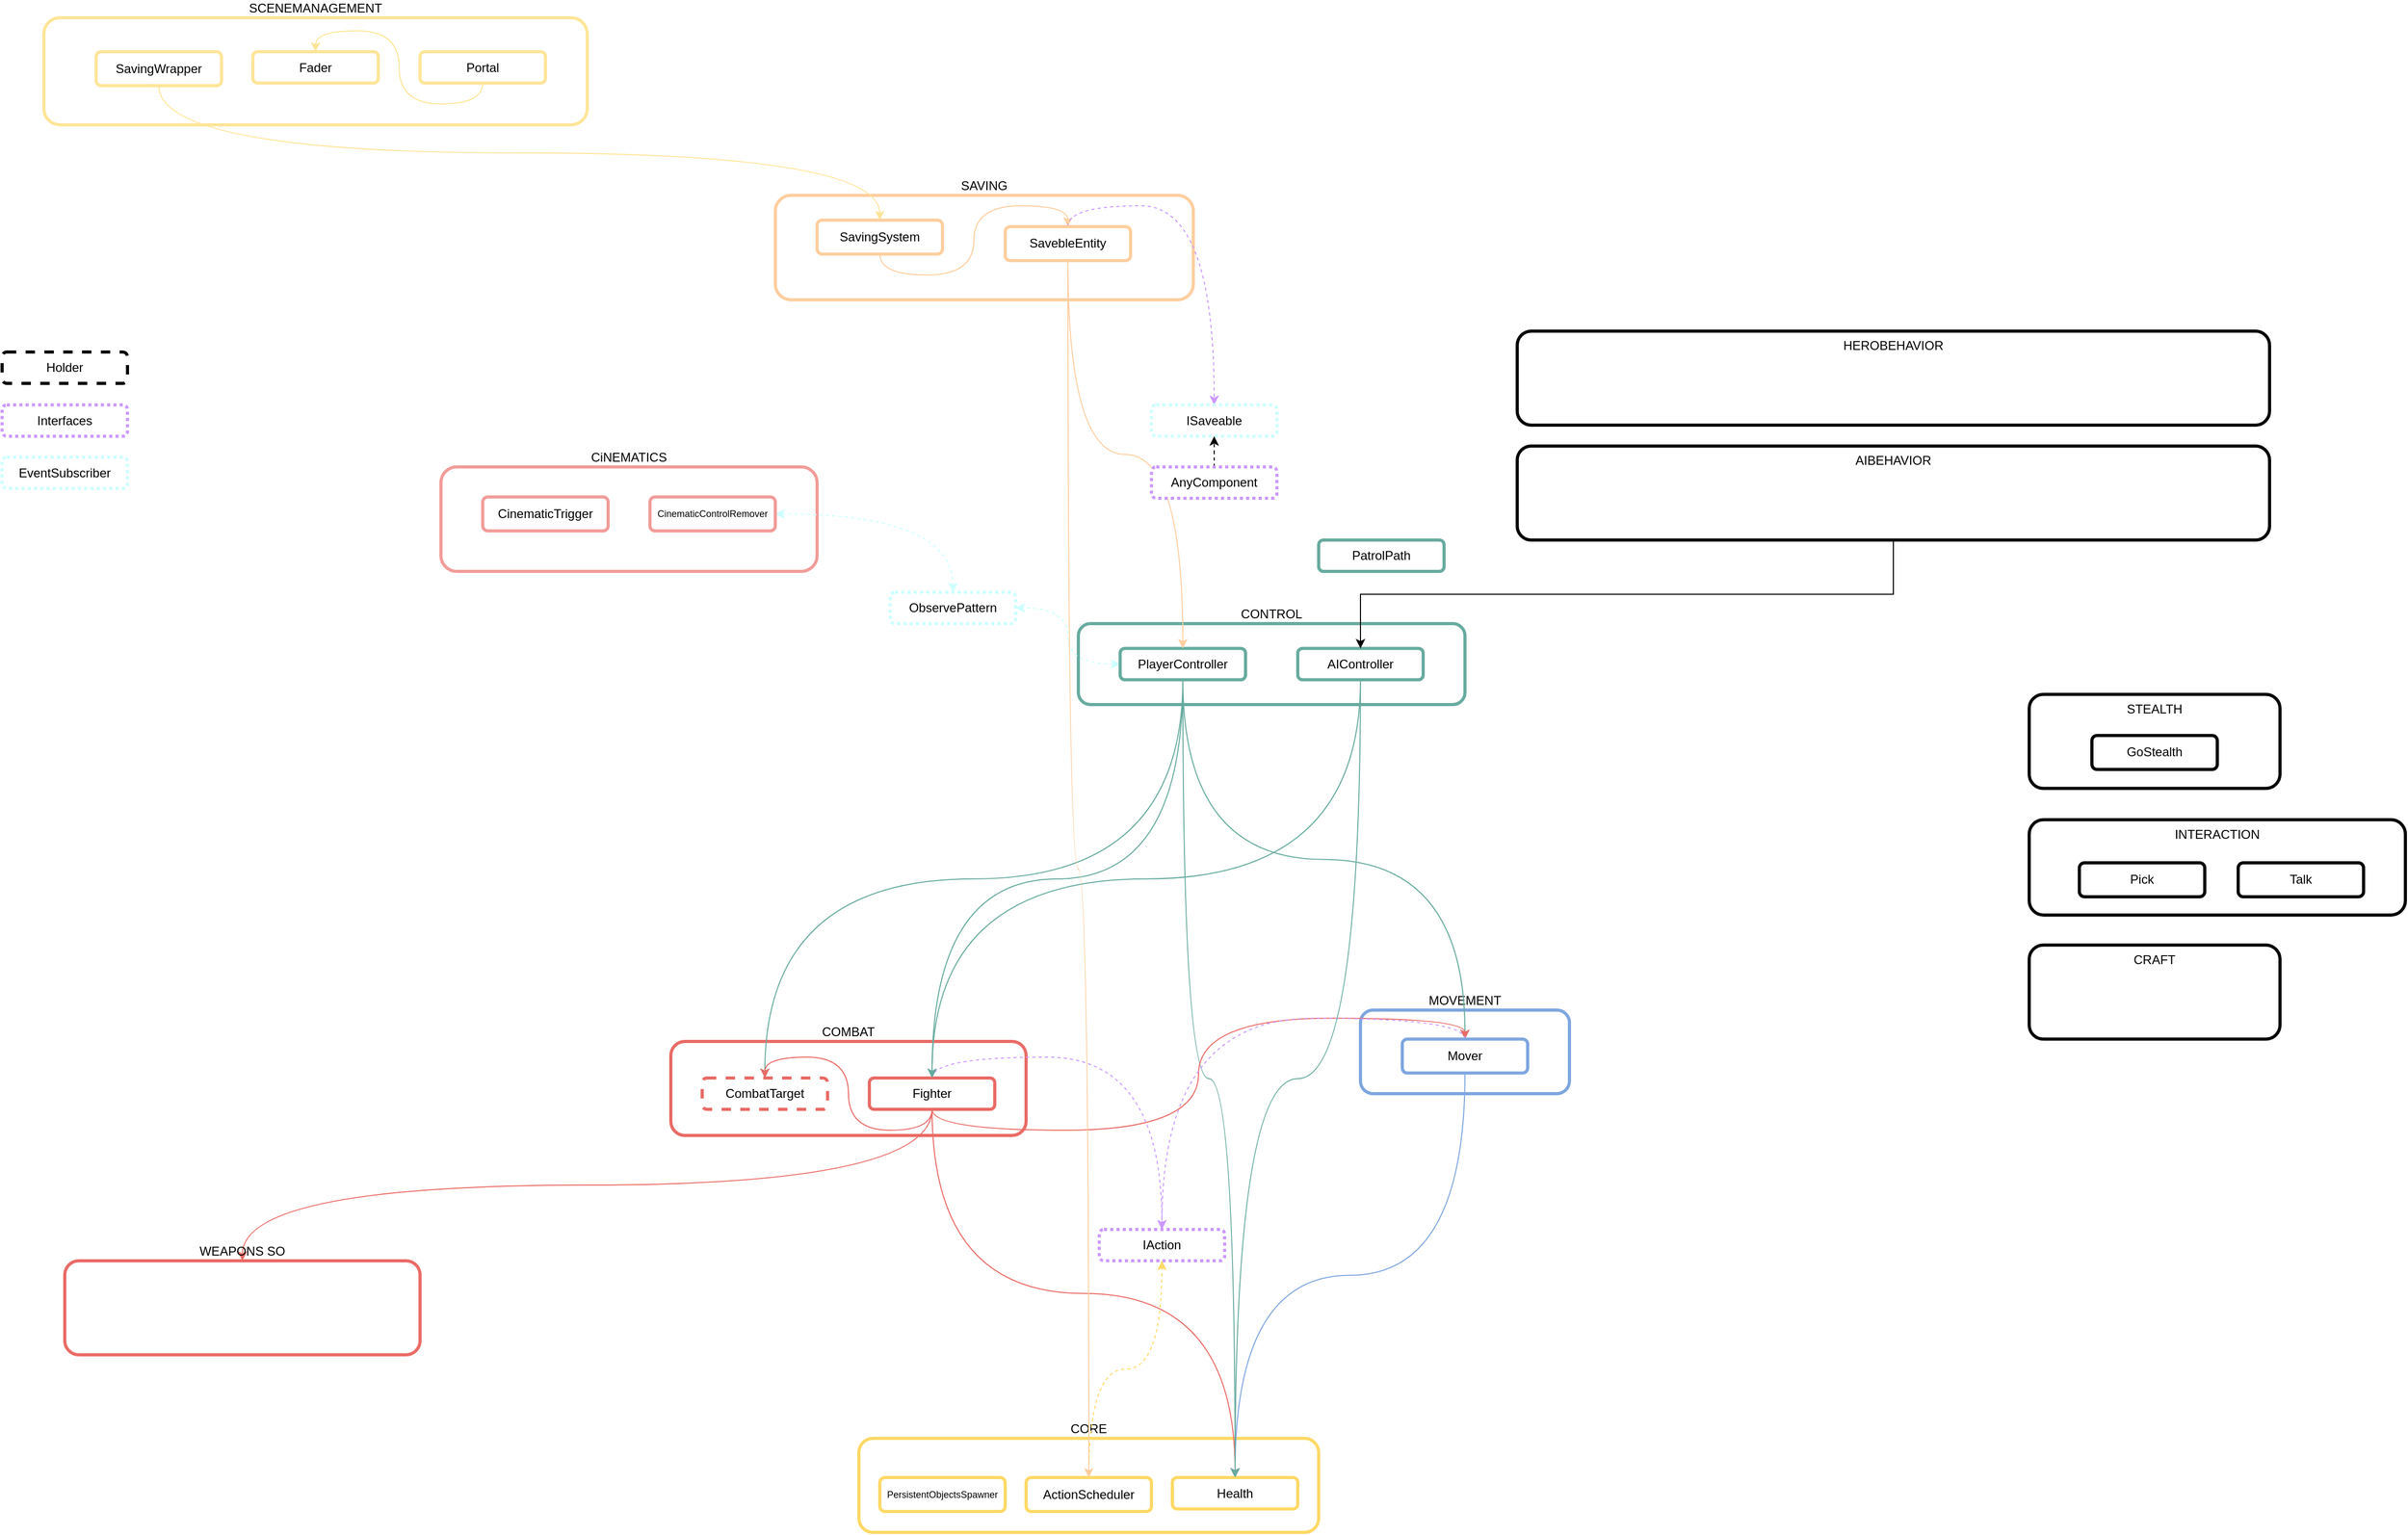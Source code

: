 <mxfile version="13.9.9" type="device"><diagram id="zX314c2a0iVQKS1Djk37" name="Page-1"><mxGraphModel dx="1273" dy="1814" grid="1" gridSize="10" guides="1" tooltips="1" connect="1" arrows="1" fold="1" page="0" pageScale="1" pageWidth="1169" pageHeight="827" math="0" shadow="0"><root><mxCell id="0"/><mxCell id="1" parent="0"/><mxCell id="iRH559UZHxlroSiiS6P8-4" value="CONTROL" style="rounded=1;whiteSpace=wrap;html=1;strokeWidth=3;align=center;labelPosition=center;verticalLabelPosition=top;verticalAlign=bottom;strokeColor=#67AB9F;" parent="1" vertex="1"><mxGeometry x="1730" y="-70" width="370" height="77.5" as="geometry"/></mxCell><mxCell id="iRH559UZHxlroSiiS6P8-5" value="COMBAT" style="rounded=1;whiteSpace=wrap;html=1;strokeWidth=3;align=center;labelPosition=center;verticalLabelPosition=top;verticalAlign=bottom;strokeColor=#EA6B66;" parent="1" vertex="1"><mxGeometry x="1340" y="330" width="340" height="90" as="geometry"/></mxCell><mxCell id="iRH559UZHxlroSiiS6P8-6" value="MOVEMENT" style="rounded=1;whiteSpace=wrap;html=1;strokeWidth=3;align=center;labelPosition=center;verticalLabelPosition=top;verticalAlign=bottom;strokeColor=#7EA6E0;" parent="1" vertex="1"><mxGeometry x="2000" y="300" width="200" height="80" as="geometry"/></mxCell><mxCell id="iRH559UZHxlroSiiS6P8-7" value="CORE" style="rounded=1;whiteSpace=wrap;html=1;strokeWidth=3;align=center;labelPosition=center;verticalLabelPosition=top;verticalAlign=bottom;strokeColor=#FFD966;" parent="1" vertex="1"><mxGeometry x="1520" y="710" width="440" height="90" as="geometry"/></mxCell><mxCell id="iRH559UZHxlroSiiS6P8-12" style="edgeStyle=orthogonalEdgeStyle;curved=1;rounded=0;orthogonalLoop=1;jettySize=auto;html=1;exitX=0.5;exitY=1;exitDx=0;exitDy=0;strokeColor=#67AB9F;" parent="1" source="iRH559UZHxlroSiiS6P8-8" target="iRH559UZHxlroSiiS6P8-9" edge="1"><mxGeometry relative="1" as="geometry"/></mxCell><mxCell id="iRH559UZHxlroSiiS6P8-13" style="edgeStyle=orthogonalEdgeStyle;curved=1;rounded=0;orthogonalLoop=1;jettySize=auto;html=1;exitX=0.5;exitY=1;exitDx=0;exitDy=0;strokeColor=#67AB9F;" parent="1" source="iRH559UZHxlroSiiS6P8-8" target="iRH559UZHxlroSiiS6P8-10" edge="1"><mxGeometry relative="1" as="geometry"/></mxCell><mxCell id="iRH559UZHxlroSiiS6P8-14" style="edgeStyle=orthogonalEdgeStyle;curved=1;rounded=0;orthogonalLoop=1;jettySize=auto;html=1;exitX=0.5;exitY=1;exitDx=0;exitDy=0;strokeColor=#67AB9F;" parent="1" source="iRH559UZHxlroSiiS6P8-8" target="iRH559UZHxlroSiiS6P8-11" edge="1"><mxGeometry relative="1" as="geometry"/></mxCell><mxCell id="kNCLd0JwzTP5LptZBHXd-3" style="edgeStyle=orthogonalEdgeStyle;rounded=0;orthogonalLoop=1;jettySize=auto;html=1;exitX=0.5;exitY=1;exitDx=0;exitDy=0;entryX=0.5;entryY=0;entryDx=0;entryDy=0;curved=1;strokeColor=#67AB9F;" parent="1" source="iRH559UZHxlroSiiS6P8-8" target="iRH559UZHxlroSiiS6P8-15" edge="1"><mxGeometry relative="1" as="geometry"/></mxCell><mxCell id="N1wHUoAwiyRKqID2jfQn-6" style="edgeStyle=orthogonalEdgeStyle;curved=1;rounded=0;orthogonalLoop=1;jettySize=auto;html=1;exitX=0;exitY=0.5;exitDx=0;exitDy=0;entryX=1;entryY=0.5;entryDx=0;entryDy=0;dashed=1;strokeColor=#CCFFFF;startArrow=classic;startFill=1;" parent="1" source="iRH559UZHxlroSiiS6P8-8" target="N1wHUoAwiyRKqID2jfQn-3" edge="1"><mxGeometry relative="1" as="geometry"/></mxCell><mxCell id="iRH559UZHxlroSiiS6P8-8" value="PlayerController" style="rounded=1;whiteSpace=wrap;html=1;strokeWidth=3;strokeColor=#67AB9F;" parent="1" vertex="1"><mxGeometry x="1770" y="-46.25" width="120" height="30" as="geometry"/></mxCell><mxCell id="iRH559UZHxlroSiiS6P8-9" value="CombatTarget" style="rounded=1;whiteSpace=wrap;html=1;strokeWidth=3;dashed=1;strokeColor=#EA6B66;" parent="1" vertex="1"><mxGeometry x="1370" y="365" width="120" height="30" as="geometry"/></mxCell><mxCell id="iRH559UZHxlroSiiS6P8-24" style="edgeStyle=orthogonalEdgeStyle;curved=1;rounded=0;orthogonalLoop=1;jettySize=auto;html=1;exitX=0.5;exitY=1;exitDx=0;exitDy=0;entryX=0.5;entryY=0;entryDx=0;entryDy=0;strokeColor=#EA6B66;" parent="1" source="iRH559UZHxlroSiiS6P8-10" target="iRH559UZHxlroSiiS6P8-9" edge="1"><mxGeometry relative="1" as="geometry"/></mxCell><mxCell id="kNCLd0JwzTP5LptZBHXd-7" style="edgeStyle=orthogonalEdgeStyle;curved=1;rounded=0;orthogonalLoop=1;jettySize=auto;html=1;exitX=0.5;exitY=1;exitDx=0;exitDy=0;strokeColor=#EA6B66;" parent="1" source="iRH559UZHxlroSiiS6P8-10" target="iRH559UZHxlroSiiS6P8-15" edge="1"><mxGeometry relative="1" as="geometry"/></mxCell><mxCell id="kNCLd0JwzTP5LptZBHXd-11" style="edgeStyle=orthogonalEdgeStyle;curved=1;rounded=0;orthogonalLoop=1;jettySize=auto;html=1;exitX=0.5;exitY=1;exitDx=0;exitDy=0;entryX=0.5;entryY=0;entryDx=0;entryDy=0;strokeColor=#EA6B66;fontSize=11;" parent="1" source="iRH559UZHxlroSiiS6P8-10" target="iRH559UZHxlroSiiS6P8-11" edge="1"><mxGeometry relative="1" as="geometry"/></mxCell><mxCell id="ViICGSx4NlkoQtT_HBVr-2" style="edgeStyle=orthogonalEdgeStyle;rounded=0;orthogonalLoop=1;jettySize=auto;html=1;exitX=0.5;exitY=0;exitDx=0;exitDy=0;curved=1;strokeColor=#CC99FF;dashed=1;" edge="1" parent="1" source="iRH559UZHxlroSiiS6P8-10" target="iRH559UZHxlroSiiS6P8-19"><mxGeometry relative="1" as="geometry"/></mxCell><mxCell id="ViICGSx4NlkoQtT_HBVr-11" style="edgeStyle=orthogonalEdgeStyle;curved=1;rounded=0;orthogonalLoop=1;jettySize=auto;html=1;exitX=0.5;exitY=1;exitDx=0;exitDy=0;strokeColor=#EA6B66;" edge="1" parent="1" source="iRH559UZHxlroSiiS6P8-10" target="ViICGSx4NlkoQtT_HBVr-10"><mxGeometry relative="1" as="geometry"/></mxCell><mxCell id="iRH559UZHxlroSiiS6P8-10" value="Fighter" style="rounded=1;whiteSpace=wrap;html=1;strokeWidth=3;strokeColor=#EA6B66;" parent="1" vertex="1"><mxGeometry x="1530" y="365" width="120" height="30" as="geometry"/></mxCell><mxCell id="kNCLd0JwzTP5LptZBHXd-2" style="edgeStyle=orthogonalEdgeStyle;rounded=0;orthogonalLoop=1;jettySize=auto;html=1;exitX=0.5;exitY=1;exitDx=0;exitDy=0;curved=1;strokeColor=#7EA6E0;" parent="1" source="iRH559UZHxlroSiiS6P8-11" target="iRH559UZHxlroSiiS6P8-15" edge="1"><mxGeometry relative="1" as="geometry"/></mxCell><mxCell id="ViICGSx4NlkoQtT_HBVr-1" style="edgeStyle=orthogonalEdgeStyle;rounded=0;orthogonalLoop=1;jettySize=auto;html=1;exitX=0.5;exitY=0;exitDx=0;exitDy=0;curved=1;strokeColor=#CC99FF;dashed=1;" edge="1" parent="1" source="iRH559UZHxlroSiiS6P8-11" target="iRH559UZHxlroSiiS6P8-19"><mxGeometry relative="1" as="geometry"/></mxCell><mxCell id="iRH559UZHxlroSiiS6P8-11" value="Mover" style="rounded=1;whiteSpace=wrap;html=1;strokeWidth=3;strokeColor=#7EA6E0;" parent="1" vertex="1"><mxGeometry x="2040" y="327.75" width="120" height="32.5" as="geometry"/></mxCell><mxCell id="iRH559UZHxlroSiiS6P8-15" value="Health" style="rounded=1;whiteSpace=wrap;html=1;strokeWidth=3;strokeColor=#FFD966;" parent="1" vertex="1"><mxGeometry x="1820" y="747.5" width="120" height="30" as="geometry"/></mxCell><mxCell id="iRH559UZHxlroSiiS6P8-20" style="edgeStyle=orthogonalEdgeStyle;curved=1;rounded=0;orthogonalLoop=1;jettySize=auto;html=1;exitX=0.5;exitY=0;exitDx=0;exitDy=0;entryX=0.5;entryY=1;entryDx=0;entryDy=0;strokeColor=#FFD966;dashed=1;" parent="1" source="iRH559UZHxlroSiiS6P8-18" target="iRH559UZHxlroSiiS6P8-19" edge="1"><mxGeometry relative="1" as="geometry"/></mxCell><mxCell id="iRH559UZHxlroSiiS6P8-18" value="ActionScheduler" style="rounded=1;whiteSpace=wrap;html=1;strokeWidth=3;strokeColor=#FFD966;" parent="1" vertex="1"><mxGeometry x="1680" y="747.5" width="120" height="32.5" as="geometry"/></mxCell><mxCell id="iRH559UZHxlroSiiS6P8-19" value="IAction" style="rounded=1;whiteSpace=wrap;html=1;strokeWidth=3;strokeColor=#CC99FF;dashed=1;dashPattern=1 1;" parent="1" vertex="1"><mxGeometry x="1750" y="510" width="120" height="30" as="geometry"/></mxCell><mxCell id="iRH559UZHxlroSiiS6P8-25" value="STEALTH" style="rounded=1;whiteSpace=wrap;html=1;strokeWidth=3;align=center;labelPosition=center;verticalLabelPosition=middle;verticalAlign=top;" parent="1" vertex="1"><mxGeometry x="2640" y="-2.25" width="240" height="90" as="geometry"/></mxCell><mxCell id="iRH559UZHxlroSiiS6P8-26" value="INTERACTION" style="rounded=1;whiteSpace=wrap;html=1;strokeWidth=3;align=center;labelPosition=center;verticalLabelPosition=middle;verticalAlign=top;" parent="1" vertex="1"><mxGeometry x="2640" y="117.75" width="360" height="91.25" as="geometry"/></mxCell><mxCell id="iRH559UZHxlroSiiS6P8-27" value="Pick" style="rounded=1;whiteSpace=wrap;html=1;strokeWidth=3;" parent="1" vertex="1"><mxGeometry x="2688" y="159" width="120" height="32.5" as="geometry"/></mxCell><mxCell id="iRH559UZHxlroSiiS6P8-28" value="Talk" style="rounded=1;whiteSpace=wrap;html=1;strokeWidth=3;" parent="1" vertex="1"><mxGeometry x="2840" y="159" width="120" height="32.5" as="geometry"/></mxCell><mxCell id="iRH559UZHxlroSiiS6P8-32" value="GoStealth" style="rounded=1;whiteSpace=wrap;html=1;strokeWidth=3;" parent="1" vertex="1"><mxGeometry x="2700" y="37.12" width="120" height="32.5" as="geometry"/></mxCell><mxCell id="kNCLd0JwzTP5LptZBHXd-4" style="edgeStyle=orthogonalEdgeStyle;curved=1;rounded=0;orthogonalLoop=1;jettySize=auto;html=1;exitX=0.5;exitY=1;exitDx=0;exitDy=0;strokeColor=#67AB9F;" parent="1" source="kNCLd0JwzTP5LptZBHXd-1" target="iRH559UZHxlroSiiS6P8-10" edge="1"><mxGeometry relative="1" as="geometry"/></mxCell><mxCell id="kNCLd0JwzTP5LptZBHXd-5" style="edgeStyle=orthogonalEdgeStyle;curved=1;rounded=0;orthogonalLoop=1;jettySize=auto;html=1;exitX=0.5;exitY=1;exitDx=0;exitDy=0;strokeColor=#67AB9F;" parent="1" source="kNCLd0JwzTP5LptZBHXd-1" target="iRH559UZHxlroSiiS6P8-15" edge="1"><mxGeometry relative="1" as="geometry"/></mxCell><mxCell id="kNCLd0JwzTP5LptZBHXd-1" value="AIController" style="rounded=1;whiteSpace=wrap;html=1;strokeWidth=3;strokeColor=#67AB9F;" parent="1" vertex="1"><mxGeometry x="1940" y="-46.25" width="120" height="30" as="geometry"/></mxCell><mxCell id="kNCLd0JwzTP5LptZBHXd-6" value="Holder" style="rounded=1;whiteSpace=wrap;html=1;strokeWidth=3;dashed=1;" parent="1" vertex="1"><mxGeometry x="700" y="-330" width="120" height="30" as="geometry"/></mxCell><mxCell id="kNCLd0JwzTP5LptZBHXd-8" value="CRAFT" style="rounded=1;whiteSpace=wrap;html=1;strokeWidth=3;align=center;labelPosition=center;verticalLabelPosition=middle;verticalAlign=top;" parent="1" vertex="1"><mxGeometry x="2640" y="237.75" width="240" height="90" as="geometry"/></mxCell><mxCell id="kNCLd0JwzTP5LptZBHXd-10" value="Interfaces" style="rounded=1;whiteSpace=wrap;html=1;strokeWidth=3;strokeColor=#CC99FF;dashed=1;dashPattern=1 1;" parent="1" vertex="1"><mxGeometry x="700" y="-279.37" width="120" height="30" as="geometry"/></mxCell><mxCell id="ciauo1n9awB_bm5yY3an-2" style="edgeStyle=orthogonalEdgeStyle;rounded=0;orthogonalLoop=1;jettySize=auto;html=1;exitX=0.5;exitY=1;exitDx=0;exitDy=0;" parent="1" source="ciauo1n9awB_bm5yY3an-1" target="kNCLd0JwzTP5LptZBHXd-1" edge="1"><mxGeometry relative="1" as="geometry"/></mxCell><mxCell id="ciauo1n9awB_bm5yY3an-1" value="AIBEHAVIOR" style="rounded=1;whiteSpace=wrap;html=1;strokeWidth=3;align=center;labelPosition=center;verticalLabelPosition=middle;verticalAlign=top;" parent="1" vertex="1"><mxGeometry x="2150" y="-240" width="720" height="90" as="geometry"/></mxCell><mxCell id="ciauo1n9awB_bm5yY3an-3" value="PatrolPath" style="rounded=1;whiteSpace=wrap;html=1;strokeWidth=3;strokeColor=#67AB9F;" parent="1" vertex="1"><mxGeometry x="1960" y="-150" width="120" height="30" as="geometry"/></mxCell><mxCell id="5K2S2vKHAfXSxy706iJU-1" value="CiNEMATICS" style="rounded=1;whiteSpace=wrap;html=1;strokeWidth=3;align=center;labelPosition=center;verticalLabelPosition=top;verticalAlign=bottom;strokeColor=#F19C99;" parent="1" vertex="1"><mxGeometry x="1120" y="-220" width="360" height="100" as="geometry"/></mxCell><mxCell id="5K2S2vKHAfXSxy706iJU-3" value="CinematicTrigger" style="rounded=1;whiteSpace=wrap;html=1;strokeWidth=3;strokeColor=#F19C99;verticalAlign=middle;" parent="1" vertex="1"><mxGeometry x="1160" y="-191.25" width="120" height="32.5" as="geometry"/></mxCell><mxCell id="5K2S2vKHAfXSxy706iJU-4" value="EventSubscriber" style="rounded=1;whiteSpace=wrap;html=1;strokeWidth=3;dashed=1;dashPattern=1 1;strokeColor=#CCFFFF;" parent="1" vertex="1"><mxGeometry x="700" y="-229.37" width="120" height="30" as="geometry"/></mxCell><mxCell id="N1wHUoAwiyRKqID2jfQn-4" style="edgeStyle=orthogonalEdgeStyle;rounded=0;orthogonalLoop=1;jettySize=auto;html=1;exitX=1;exitY=0.5;exitDx=0;exitDy=0;curved=1;dashed=1;strokeColor=#CCFFFF;startArrow=classic;startFill=1;" parent="1" source="5K2S2vKHAfXSxy706iJU-5" target="N1wHUoAwiyRKqID2jfQn-3" edge="1"><mxGeometry relative="1" as="geometry"/></mxCell><mxCell id="5K2S2vKHAfXSxy706iJU-5" value="CinematicControlRemover" style="rounded=1;whiteSpace=wrap;html=1;strokeWidth=3;strokeColor=#F19C99;verticalAlign=middle;fontSize=9;" parent="1" vertex="1"><mxGeometry x="1320" y="-191.25" width="120" height="32.5" as="geometry"/></mxCell><mxCell id="N1wHUoAwiyRKqID2jfQn-3" value="ObservePattern" style="rounded=1;whiteSpace=wrap;html=1;strokeWidth=3;dashed=1;dashPattern=1 1;strokeColor=#CCFFFF;" parent="1" vertex="1"><mxGeometry x="1550" y="-100" width="120" height="30" as="geometry"/></mxCell><mxCell id="N1wHUoAwiyRKqID2jfQn-7" value="SCENEMANAGEMENT" style="rounded=1;whiteSpace=wrap;html=1;strokeWidth=3;align=center;labelPosition=center;verticalLabelPosition=top;verticalAlign=bottom;strokeColor=#FFE599;" parent="1" vertex="1"><mxGeometry x="740" y="-650" width="520" height="102.5" as="geometry"/></mxCell><mxCell id="N1wHUoAwiyRKqID2jfQn-9" value="Fader" style="rounded=1;whiteSpace=wrap;html=1;strokeWidth=3;strokeColor=#FFE599;" parent="1" vertex="1"><mxGeometry x="940" y="-617.5" width="120" height="30" as="geometry"/></mxCell><mxCell id="N1wHUoAwiyRKqID2jfQn-12" style="edgeStyle=orthogonalEdgeStyle;curved=1;rounded=0;orthogonalLoop=1;jettySize=auto;html=1;exitX=0.5;exitY=1;exitDx=0;exitDy=0;entryX=0.5;entryY=0;entryDx=0;entryDy=0;startArrow=none;startFill=0;strokeColor=#FFE599;endArrow=classic;endFill=1;" parent="1" source="N1wHUoAwiyRKqID2jfQn-10" target="N1wHUoAwiyRKqID2jfQn-9" edge="1"><mxGeometry relative="1" as="geometry"/></mxCell><mxCell id="N1wHUoAwiyRKqID2jfQn-10" value="Portal" style="rounded=1;whiteSpace=wrap;html=1;strokeWidth=3;strokeColor=#FFE599;" parent="1" vertex="1"><mxGeometry x="1100" y="-617.5" width="120" height="30" as="geometry"/></mxCell><mxCell id="N1wHUoAwiyRKqID2jfQn-13" value="PersistentObjectsSpawner" style="rounded=1;whiteSpace=wrap;html=1;strokeWidth=3;strokeColor=#FFD966;fontSize=9;" parent="1" vertex="1"><mxGeometry x="1540" y="747.5" width="120" height="32.5" as="geometry"/></mxCell><mxCell id="N1wHUoAwiyRKqID2jfQn-14" value="SAVING&lt;br&gt;" style="rounded=1;whiteSpace=wrap;html=1;strokeWidth=3;align=center;labelPosition=center;verticalLabelPosition=top;verticalAlign=bottom;strokeColor=#FFCE9F;" parent="1" vertex="1"><mxGeometry x="1440" y="-480" width="400" height="100" as="geometry"/></mxCell><mxCell id="Mkf17UDLlmEJd6N1qRmk-4" style="edgeStyle=orthogonalEdgeStyle;rounded=0;orthogonalLoop=1;jettySize=auto;html=1;exitX=0.5;exitY=1;exitDx=0;exitDy=0;entryX=0.5;entryY=0;entryDx=0;entryDy=0;curved=1;strokeColor=#FFCE9F;" parent="1" source="Mkf17UDLlmEJd6N1qRmk-1" target="Mkf17UDLlmEJd6N1qRmk-3" edge="1"><mxGeometry relative="1" as="geometry"/></mxCell><mxCell id="Mkf17UDLlmEJd6N1qRmk-1" value="SavingSystem" style="rounded=1;whiteSpace=wrap;html=1;strokeWidth=3;verticalAlign=middle;strokeColor=#FFCE9F;" parent="1" vertex="1"><mxGeometry x="1480" y="-456.25" width="120" height="32.5" as="geometry"/></mxCell><mxCell id="ViICGSx4NlkoQtT_HBVr-8" style="edgeStyle=orthogonalEdgeStyle;curved=1;rounded=0;orthogonalLoop=1;jettySize=auto;html=1;exitX=0.5;exitY=1;exitDx=0;exitDy=0;entryX=0.5;entryY=0;entryDx=0;entryDy=0;strokeColor=#FFE599;endFill=1;startFill=0;" edge="1" parent="1" source="Mkf17UDLlmEJd6N1qRmk-2" target="Mkf17UDLlmEJd6N1qRmk-1"><mxGeometry relative="1" as="geometry"/></mxCell><mxCell id="Mkf17UDLlmEJd6N1qRmk-2" value="SavingWrapper" style="rounded=1;whiteSpace=wrap;html=1;strokeWidth=3;verticalAlign=middle;strokeColor=#FFE599;" parent="1" vertex="1"><mxGeometry x="790" y="-617.5" width="120" height="32.5" as="geometry"/></mxCell><mxCell id="Mkf17UDLlmEJd6N1qRmk-5" style="edgeStyle=orthogonalEdgeStyle;curved=1;rounded=0;orthogonalLoop=1;jettySize=auto;html=1;exitX=0.5;exitY=1;exitDx=0;exitDy=0;strokeColor=#FFCE9F;" parent="1" source="Mkf17UDLlmEJd6N1qRmk-3" target="iRH559UZHxlroSiiS6P8-8" edge="1"><mxGeometry relative="1" as="geometry"/></mxCell><mxCell id="Mkf17UDLlmEJd6N1qRmk-6" style="edgeStyle=orthogonalEdgeStyle;curved=1;rounded=0;orthogonalLoop=1;jettySize=auto;html=1;exitX=0.5;exitY=1;exitDx=0;exitDy=0;strokeColor=#FFCE9F;" parent="1" source="Mkf17UDLlmEJd6N1qRmk-3" target="iRH559UZHxlroSiiS6P8-18" edge="1"><mxGeometry relative="1" as="geometry"/></mxCell><mxCell id="ViICGSx4NlkoQtT_HBVr-4" style="edgeStyle=orthogonalEdgeStyle;curved=1;rounded=0;orthogonalLoop=1;jettySize=auto;html=1;exitX=0.5;exitY=0;exitDx=0;exitDy=0;entryX=0.5;entryY=0;entryDx=0;entryDy=0;dashed=1;strokeColor=#CC99FF;" edge="1" parent="1" source="Mkf17UDLlmEJd6N1qRmk-3" target="ViICGSx4NlkoQtT_HBVr-3"><mxGeometry relative="1" as="geometry"/></mxCell><mxCell id="Mkf17UDLlmEJd6N1qRmk-3" value="SavebleEntity" style="rounded=1;whiteSpace=wrap;html=1;strokeWidth=3;verticalAlign=middle;strokeColor=#FFCE9F;" parent="1" vertex="1"><mxGeometry x="1660" y="-450" width="120" height="32.5" as="geometry"/></mxCell><mxCell id="Mkf17UDLlmEJd6N1qRmk-7" value="HEROBEHAVIOR" style="rounded=1;whiteSpace=wrap;html=1;strokeWidth=3;align=center;labelPosition=center;verticalLabelPosition=middle;verticalAlign=top;" parent="1" vertex="1"><mxGeometry x="2150" y="-350" width="720" height="90" as="geometry"/></mxCell><mxCell id="ViICGSx4NlkoQtT_HBVr-3" value="ISaveable" style="rounded=1;whiteSpace=wrap;html=1;strokeWidth=3;dashed=1;dashPattern=1 1;strokeColor=#CCFFFF;" vertex="1" parent="1"><mxGeometry x="1800" y="-279.37" width="120" height="30" as="geometry"/></mxCell><mxCell id="ViICGSx4NlkoQtT_HBVr-6" style="edgeStyle=orthogonalEdgeStyle;curved=1;rounded=0;orthogonalLoop=1;jettySize=auto;html=1;exitX=0.5;exitY=0;exitDx=0;exitDy=0;dashed=1;" edge="1" parent="1" source="ViICGSx4NlkoQtT_HBVr-5" target="ViICGSx4NlkoQtT_HBVr-3"><mxGeometry relative="1" as="geometry"/></mxCell><mxCell id="ViICGSx4NlkoQtT_HBVr-5" value="AnyComponent" style="rounded=1;whiteSpace=wrap;html=1;strokeWidth=3;dashed=1;dashPattern=1 1;strokeColor=#CC99FF;" vertex="1" parent="1"><mxGeometry x="1800" y="-220" width="120" height="30" as="geometry"/></mxCell><mxCell id="ViICGSx4NlkoQtT_HBVr-10" value="WEAPONS SO" style="rounded=1;whiteSpace=wrap;html=1;strokeWidth=3;align=center;labelPosition=center;verticalLabelPosition=top;verticalAlign=bottom;strokeColor=#EA6B66;" vertex="1" parent="1"><mxGeometry x="760" y="540" width="340" height="90" as="geometry"/></mxCell></root></mxGraphModel></diagram></mxfile>